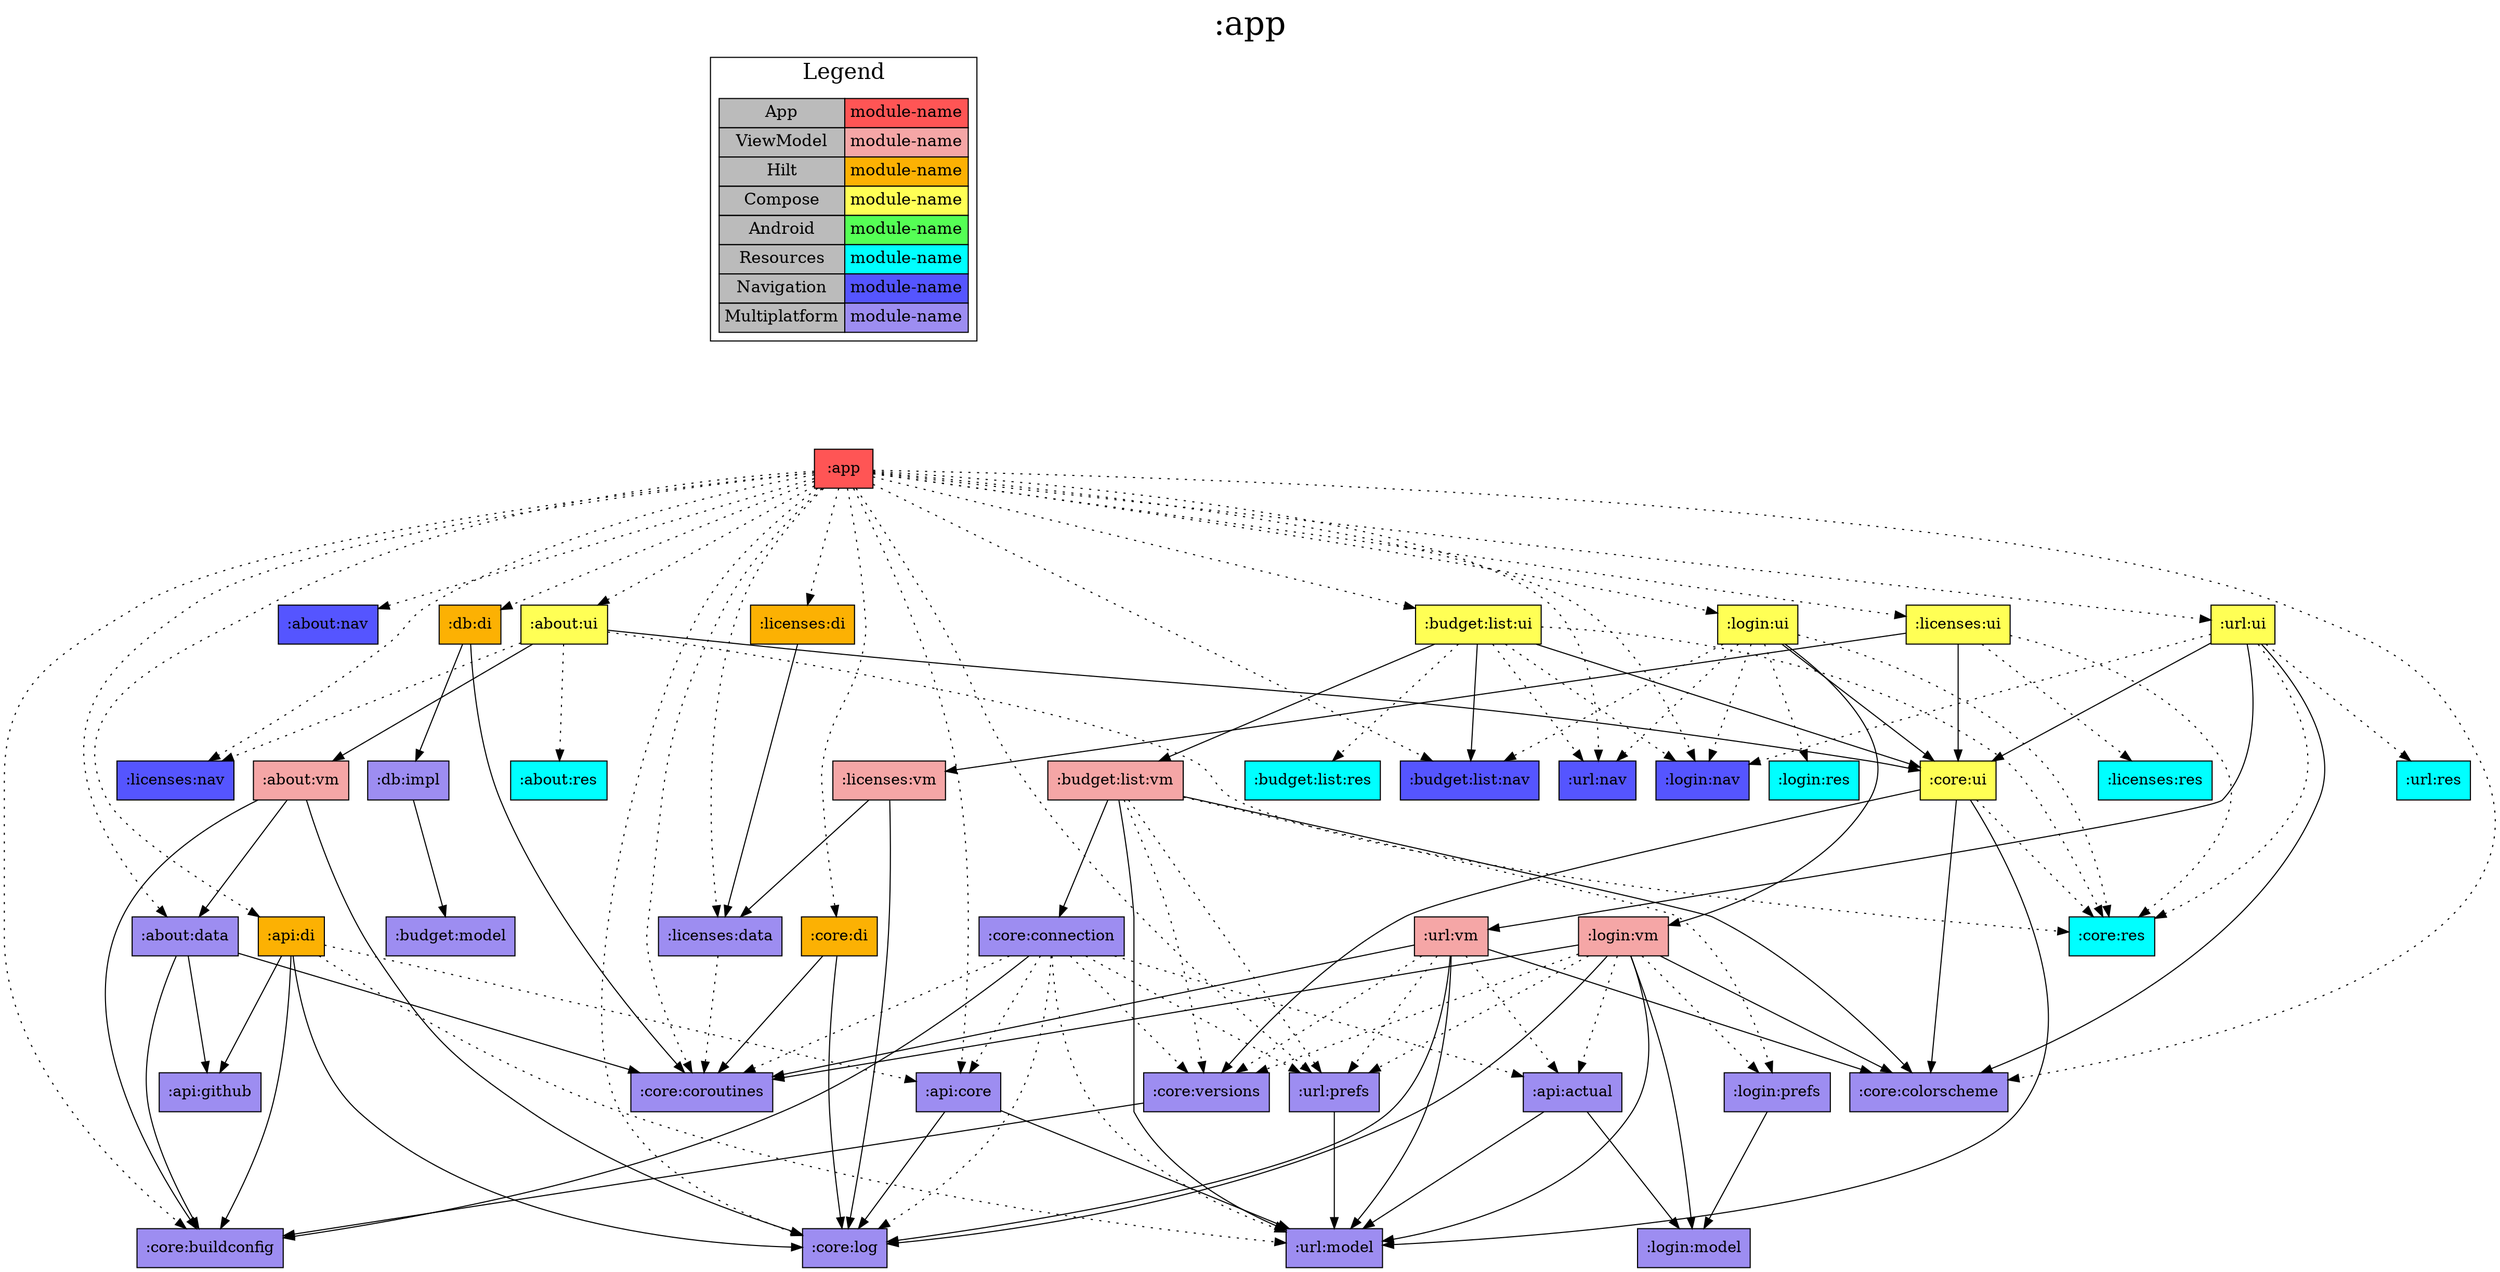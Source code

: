 digraph {
edge ["dir"="forward"]
graph ["dpi"="100","label"=":app","labelloc"="t","fontsize"="30","ranksep"="1.5","rankdir"="TB"]
node ["style"="filled"]
":app" ["shape"="box","fillcolor"="#FF5555"]
":about:data" ["fillcolor"="#9D8DF1","shape"="box"]
":api:github" ["fillcolor"="#9D8DF1","shape"="box"]
":core:buildconfig" ["fillcolor"="#9D8DF1","shape"="box"]
":core:coroutines" ["fillcolor"="#9D8DF1","shape"="box"]
":about:nav" ["fillcolor"="#5555FF","shape"="box"]
":about:ui" ["fillcolor"="#FFFF55","shape"="box"]
":about:vm" ["fillcolor"="#F5A6A6","shape"="box"]
":core:log" ["fillcolor"="#9D8DF1","shape"="box"]
":core:ui" ["fillcolor"="#FFFF55","shape"="box"]
":core:colorscheme" ["fillcolor"="#9D8DF1","shape"="box"]
":core:versions" ["fillcolor"="#9D8DF1","shape"="box"]
":url:model" ["fillcolor"="#9D8DF1","shape"="box"]
":core:res" ["fillcolor"="#00FFFF","shape"="box"]
":about:res" ["fillcolor"="#00FFFF","shape"="box"]
":licenses:nav" ["fillcolor"="#5555FF","shape"="box"]
":api:core" ["fillcolor"="#9D8DF1","shape"="box"]
":api:di" ["fillcolor"="#FCB103","shape"="box"]
":budget:list:nav" ["fillcolor"="#5555FF","shape"="box"]
":budget:list:ui" ["fillcolor"="#FFFF55","shape"="box"]
":budget:list:vm" ["fillcolor"="#F5A6A6","shape"="box"]
":core:connection" ["fillcolor"="#9D8DF1","shape"="box"]
":api:actual" ["fillcolor"="#9D8DF1","shape"="box"]
":login:model" ["fillcolor"="#9D8DF1","shape"="box"]
":url:prefs" ["fillcolor"="#9D8DF1","shape"="box"]
":login:prefs" ["fillcolor"="#9D8DF1","shape"="box"]
":budget:list:res" ["fillcolor"="#00FFFF","shape"="box"]
":login:nav" ["fillcolor"="#5555FF","shape"="box"]
":url:nav" ["fillcolor"="#5555FF","shape"="box"]
":core:di" ["fillcolor"="#FCB103","shape"="box"]
":db:di" ["fillcolor"="#FCB103","shape"="box"]
":db:impl" ["fillcolor"="#9D8DF1","shape"="box"]
":budget:model" ["fillcolor"="#9D8DF1","shape"="box"]
":licenses:data" ["fillcolor"="#9D8DF1","shape"="box"]
":licenses:di" ["fillcolor"="#FCB103","shape"="box"]
":licenses:ui" ["fillcolor"="#FFFF55","shape"="box"]
":licenses:vm" ["fillcolor"="#F5A6A6","shape"="box"]
":licenses:res" ["fillcolor"="#00FFFF","shape"="box"]
":login:ui" ["fillcolor"="#FFFF55","shape"="box"]
":login:vm" ["fillcolor"="#F5A6A6","shape"="box"]
":login:res" ["fillcolor"="#00FFFF","shape"="box"]
":url:ui" ["fillcolor"="#FFFF55","shape"="box"]
":url:vm" ["fillcolor"="#F5A6A6","shape"="box"]
":url:res" ["fillcolor"="#00FFFF","shape"="box"]
{
edge ["dir"="none"]
graph ["rank"="same"]
":app"
}
":app" -> ":about:data" ["style"="dotted"]
":app" -> ":about:nav" ["style"="dotted"]
":app" -> ":about:ui" ["style"="dotted"]
":app" -> ":api:core" ["style"="dotted"]
":app" -> ":api:di" ["style"="dotted"]
":app" -> ":budget:list:nav" ["style"="dotted"]
":app" -> ":budget:list:ui" ["style"="dotted"]
":app" -> ":core:buildconfig" ["style"="dotted"]
":app" -> ":core:colorscheme" ["style"="dotted"]
":app" -> ":core:coroutines" ["style"="dotted"]
":app" -> ":core:di" ["style"="dotted"]
":app" -> ":core:log" ["style"="dotted"]
":app" -> ":db:di" ["style"="dotted"]
":app" -> ":licenses:data" ["style"="dotted"]
":app" -> ":licenses:di" ["style"="dotted"]
":app" -> ":licenses:nav" ["style"="dotted"]
":app" -> ":licenses:ui" ["style"="dotted"]
":app" -> ":login:nav" ["style"="dotted"]
":app" -> ":login:ui" ["style"="dotted"]
":app" -> ":url:nav" ["style"="dotted"]
":app" -> ":url:prefs" ["style"="dotted"]
":app" -> ":url:ui" ["style"="dotted"]
":about:data" -> ":api:github"
":about:data" -> ":core:buildconfig"
":about:data" -> ":core:coroutines"
":about:ui" -> ":about:vm"
":about:ui" -> ":core:ui"
":about:ui" -> ":about:res" ["style"="dotted"]
":about:ui" -> ":core:res" ["style"="dotted"]
":about:ui" -> ":licenses:nav" ["style"="dotted"]
":about:vm" -> ":about:data"
":about:vm" -> ":core:buildconfig"
":about:vm" -> ":core:log"
":core:ui" -> ":core:colorscheme"
":core:ui" -> ":core:versions"
":core:ui" -> ":url:model"
":core:ui" -> ":core:res" ["style"="dotted"]
":core:versions" -> ":core:buildconfig"
":api:core" -> ":core:log"
":api:core" -> ":url:model"
":api:di" -> ":api:github"
":api:di" -> ":core:buildconfig"
":api:di" -> ":core:log"
":api:di" -> ":api:core" ["style"="dotted"]
":api:di" -> ":url:model" ["style"="dotted"]
":budget:list:ui" -> ":budget:list:nav"
":budget:list:ui" -> ":budget:list:vm"
":budget:list:ui" -> ":core:ui"
":budget:list:ui" -> ":budget:list:res" ["style"="dotted"]
":budget:list:ui" -> ":core:res" ["style"="dotted"]
":budget:list:ui" -> ":login:nav" ["style"="dotted"]
":budget:list:ui" -> ":url:nav" ["style"="dotted"]
":budget:list:vm" -> ":core:colorscheme"
":budget:list:vm" -> ":core:connection"
":budget:list:vm" -> ":url:model"
":budget:list:vm" -> ":core:versions" ["style"="dotted"]
":budget:list:vm" -> ":login:prefs" ["style"="dotted"]
":budget:list:vm" -> ":url:prefs" ["style"="dotted"]
":core:connection" -> ":core:buildconfig"
":core:connection" -> ":api:actual" ["style"="dotted"]
":core:connection" -> ":api:core" ["style"="dotted"]
":core:connection" -> ":core:coroutines" ["style"="dotted"]
":core:connection" -> ":core:log" ["style"="dotted"]
":core:connection" -> ":core:versions" ["style"="dotted"]
":core:connection" -> ":url:model" ["style"="dotted"]
":core:connection" -> ":url:prefs" ["style"="dotted"]
":api:actual" -> ":login:model"
":api:actual" -> ":url:model"
":url:prefs" -> ":url:model"
":login:prefs" -> ":login:model"
":core:di" -> ":core:coroutines"
":core:di" -> ":core:log"
":db:di" -> ":core:coroutines"
":db:di" -> ":db:impl"
":db:impl" -> ":budget:model"
":licenses:data" -> ":core:coroutines" ["style"="dotted"]
":licenses:di" -> ":licenses:data"
":licenses:ui" -> ":core:ui"
":licenses:ui" -> ":licenses:vm"
":licenses:ui" -> ":core:res" ["style"="dotted"]
":licenses:ui" -> ":licenses:res" ["style"="dotted"]
":licenses:vm" -> ":core:log"
":licenses:vm" -> ":licenses:data"
":login:ui" -> ":core:ui"
":login:ui" -> ":login:vm"
":login:ui" -> ":budget:list:nav" ["style"="dotted"]
":login:ui" -> ":core:res" ["style"="dotted"]
":login:ui" -> ":login:nav" ["style"="dotted"]
":login:ui" -> ":login:res" ["style"="dotted"]
":login:ui" -> ":url:nav" ["style"="dotted"]
":login:vm" -> ":core:colorscheme"
":login:vm" -> ":core:coroutines"
":login:vm" -> ":core:log"
":login:vm" -> ":login:model"
":login:vm" -> ":url:model"
":login:vm" -> ":api:actual" ["style"="dotted"]
":login:vm" -> ":core:versions" ["style"="dotted"]
":login:vm" -> ":login:prefs" ["style"="dotted"]
":login:vm" -> ":url:prefs" ["style"="dotted"]
":url:ui" -> ":core:colorscheme"
":url:ui" -> ":core:ui"
":url:ui" -> ":url:vm"
":url:ui" -> ":core:res" ["style"="dotted"]
":url:ui" -> ":login:nav" ["style"="dotted"]
":url:ui" -> ":url:res" ["style"="dotted"]
":url:vm" -> ":core:colorscheme"
":url:vm" -> ":core:coroutines"
":url:vm" -> ":core:log"
":url:vm" -> ":url:model"
":url:vm" -> ":api:actual" ["style"="dotted"]
":url:vm" -> ":core:versions" ["style"="dotted"]
":url:vm" -> ":url:prefs" ["style"="dotted"]
subgraph "cluster_legend" {
edge ["dir"="none"]
graph ["label"="Legend","fontsize"="20"]
"Legend" ["style"="filled","fillcolor"="#bbbbbb","shape"="none","margin"="0","fontsize"="15","label"=<
<TABLE BORDER="0" CELLBORDER="1" CELLSPACING="0" CELLPADDING="4">
<TR><TD>App</TD><TD BGCOLOR="#FF5555">module-name</TD></TR>
<TR><TD>ViewModel</TD><TD BGCOLOR="#F5A6A6">module-name</TD></TR>
<TR><TD>Hilt</TD><TD BGCOLOR="#FCB103">module-name</TD></TR>
<TR><TD>Compose</TD><TD BGCOLOR="#FFFF55">module-name</TD></TR>
<TR><TD>Android</TD><TD BGCOLOR="#55FF55">module-name</TD></TR>
<TR><TD>Resources</TD><TD BGCOLOR="#00FFFF">module-name</TD></TR>
<TR><TD>Navigation</TD><TD BGCOLOR="#5555FF">module-name</TD></TR>
<TR><TD>Multiplatform</TD><TD BGCOLOR="#9D8DF1">module-name</TD></TR>
</TABLE>
>]
} -> ":app" ["style"="invis"]
}